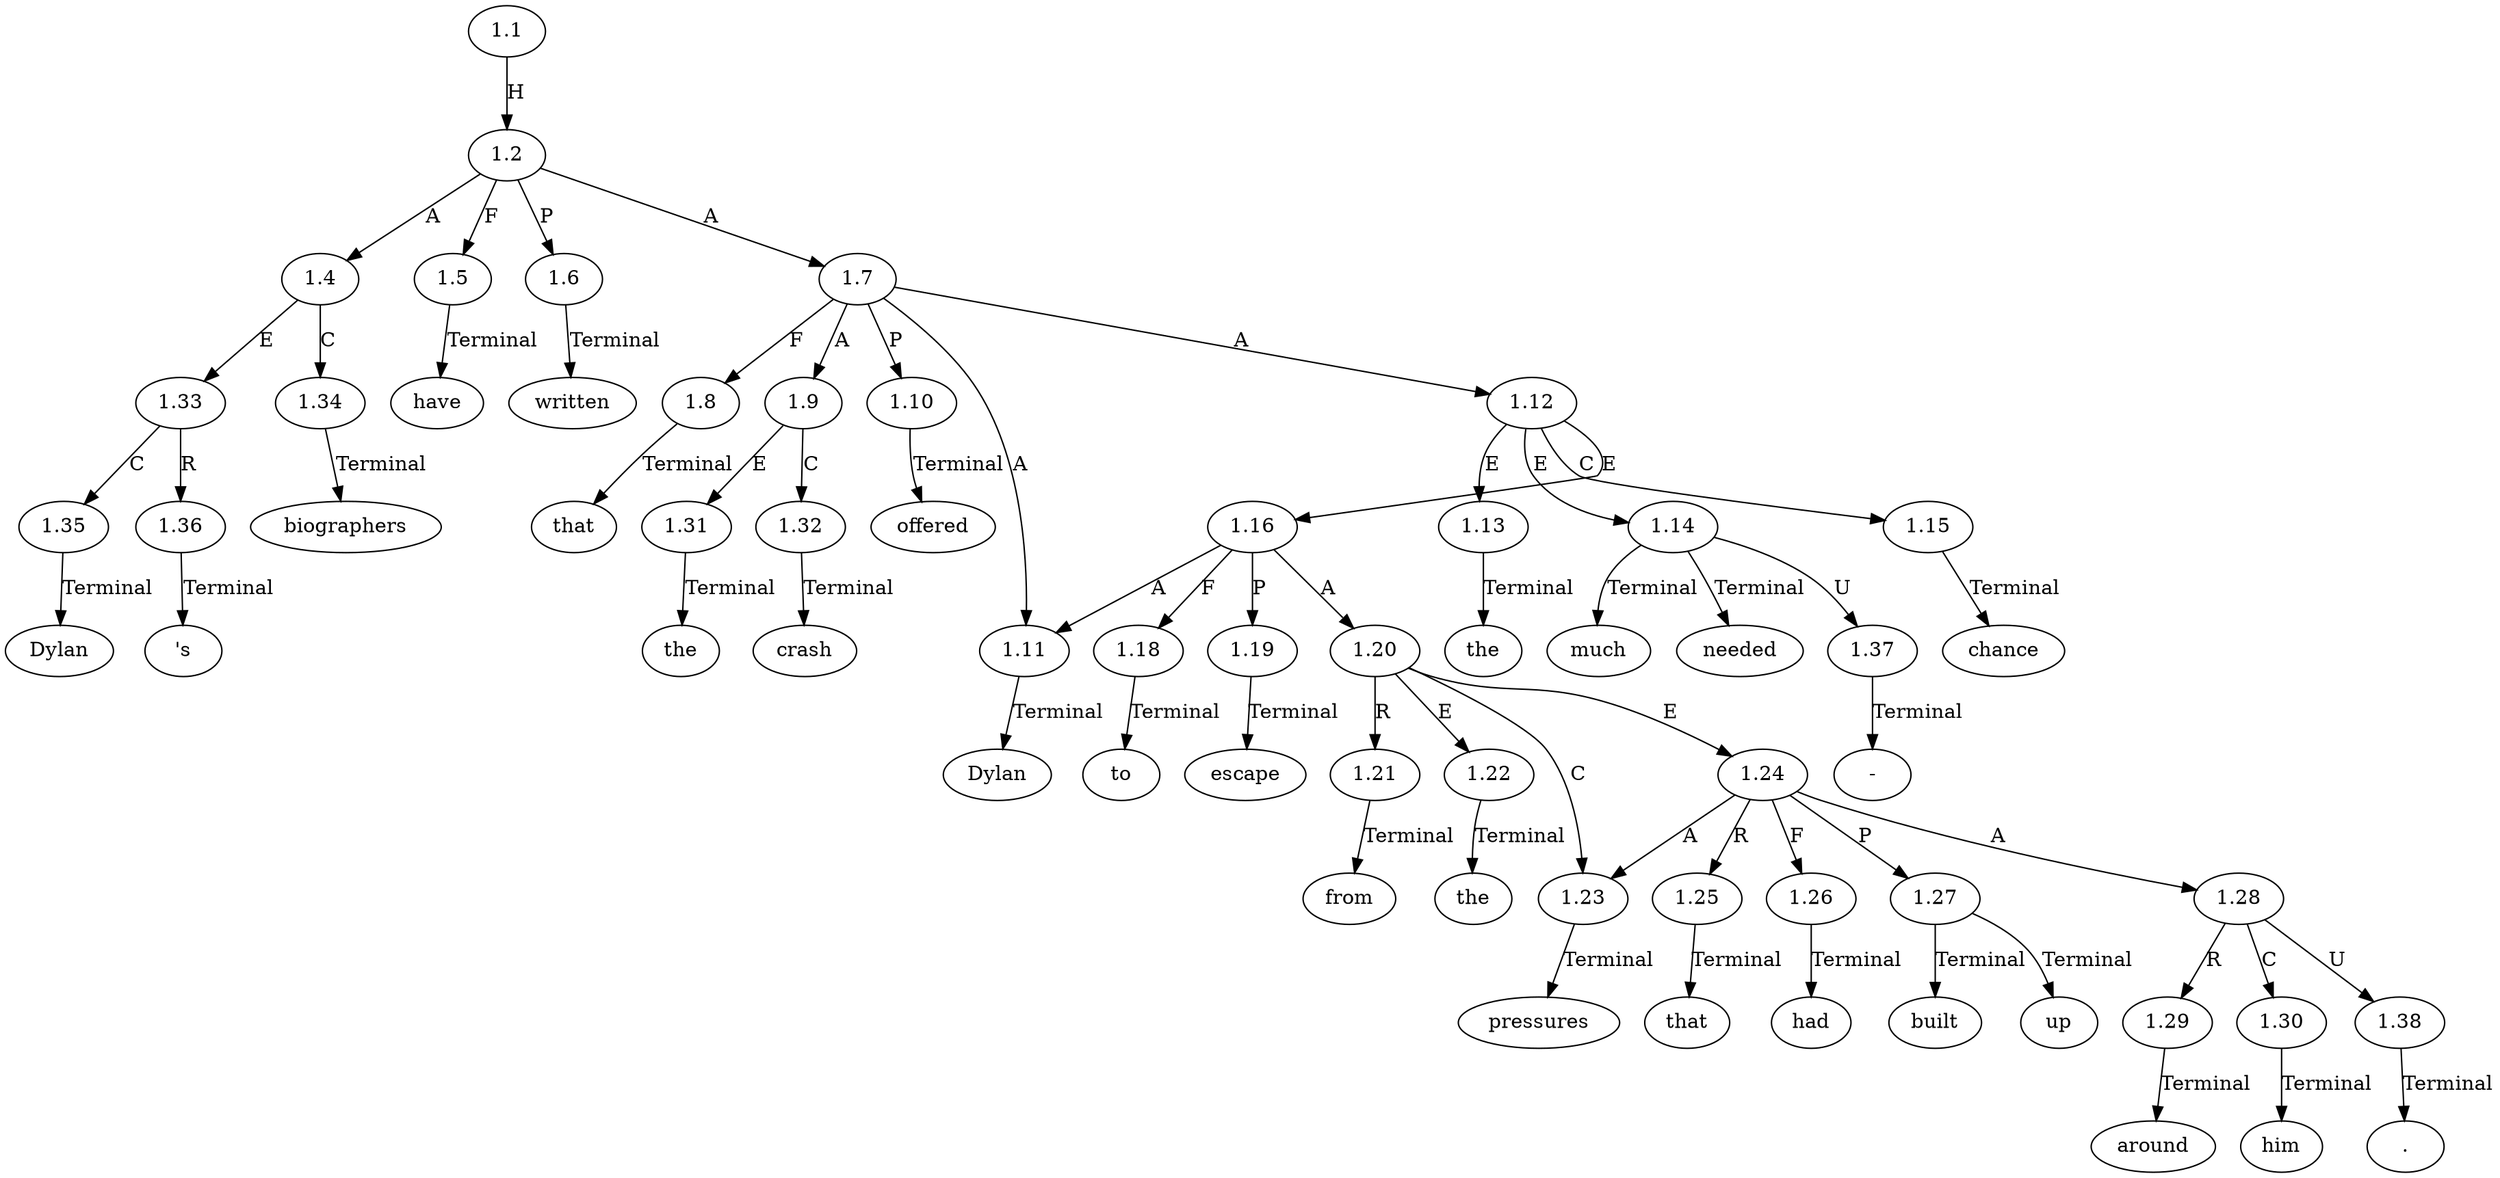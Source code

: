 // Graph
digraph {
	0.1 [label=Dylan ordering=out]
	0.10 [label=Dylan ordering=out]
	0.11 [label=the ordering=out]
	0.12 [label=much ordering=out]
	0.13 [label="-" ordering=out]
	0.14 [label=needed ordering=out]
	0.15 [label=chance ordering=out]
	0.16 [label=to ordering=out]
	0.17 [label=escape ordering=out]
	0.18 [label=from ordering=out]
	0.19 [label=the ordering=out]
	0.2 [label="'s" ordering=out]
	0.20 [label=pressures ordering=out]
	0.21 [label=that ordering=out]
	0.22 [label=had ordering=out]
	0.23 [label=built ordering=out]
	0.24 [label=up ordering=out]
	0.25 [label=around ordering=out]
	0.26 [label=him ordering=out]
	0.27 [label="." ordering=out]
	0.3 [label=biographers ordering=out]
	0.4 [label=have ordering=out]
	0.5 [label=written ordering=out]
	0.6 [label=that ordering=out]
	0.7 [label=the ordering=out]
	0.8 [label=crash ordering=out]
	0.9 [label=offered ordering=out]
	1.1 [label=1.1 ordering=out]
	1.2 [label=1.2 ordering=out]
	1.4 [label=1.4 ordering=out]
	1.5 [label=1.5 ordering=out]
	1.6 [label=1.6 ordering=out]
	1.7 [label=1.7 ordering=out]
	1.8 [label=1.8 ordering=out]
	1.9 [label=1.9 ordering=out]
	1.10 [label=1.10 ordering=out]
	1.11 [label=1.11 ordering=out]
	1.12 [label=1.12 ordering=out]
	1.13 [label=1.13 ordering=out]
	1.14 [label=1.14 ordering=out]
	1.15 [label=1.15 ordering=out]
	1.16 [label=1.16 ordering=out]
	1.18 [label=1.18 ordering=out]
	1.19 [label=1.19 ordering=out]
	1.20 [label=1.20 ordering=out]
	1.21 [label=1.21 ordering=out]
	1.22 [label=1.22 ordering=out]
	1.23 [label=1.23 ordering=out]
	1.24 [label=1.24 ordering=out]
	1.25 [label=1.25 ordering=out]
	1.26 [label=1.26 ordering=out]
	1.27 [label=1.27 ordering=out]
	1.28 [label=1.28 ordering=out]
	1.29 [label=1.29 ordering=out]
	1.30 [label=1.30 ordering=out]
	1.31 [label=1.31 ordering=out]
	1.32 [label=1.32 ordering=out]
	1.33 [label=1.33 ordering=out]
	1.34 [label=1.34 ordering=out]
	1.35 [label=1.35 ordering=out]
	1.36 [label=1.36 ordering=out]
	1.37 [label=1.37 ordering=out]
	1.38 [label=1.38 ordering=out]
	1.1 -> 1.2 [label=H ordering=out]
	1.2 -> 1.4 [label=A ordering=out]
	1.2 -> 1.5 [label=F ordering=out]
	1.2 -> 1.6 [label=P ordering=out]
	1.2 -> 1.7 [label=A ordering=out]
	1.4 -> 1.33 [label=E ordering=out]
	1.4 -> 1.34 [label=C ordering=out]
	1.5 -> 0.4 [label=Terminal ordering=out]
	1.6 -> 0.5 [label=Terminal ordering=out]
	1.7 -> 1.8 [label=F ordering=out]
	1.7 -> 1.9 [label=A ordering=out]
	1.7 -> 1.10 [label=P ordering=out]
	1.7 -> 1.11 [label=A ordering=out]
	1.7 -> 1.12 [label=A ordering=out]
	1.8 -> 0.6 [label=Terminal ordering=out]
	1.9 -> 1.31 [label=E ordering=out]
	1.9 -> 1.32 [label=C ordering=out]
	1.10 -> 0.9 [label=Terminal ordering=out]
	1.11 -> 0.10 [label=Terminal ordering=out]
	1.12 -> 1.13 [label=E ordering=out]
	1.12 -> 1.14 [label=E ordering=out]
	1.12 -> 1.15 [label=C ordering=out]
	1.12 -> 1.16 [label=E ordering=out]
	1.13 -> 0.11 [label=Terminal ordering=out]
	1.14 -> 0.12 [label=Terminal ordering=out]
	1.14 -> 0.14 [label=Terminal ordering=out]
	1.14 -> 1.37 [label=U ordering=out]
	1.15 -> 0.15 [label=Terminal ordering=out]
	1.16 -> 1.11 [label=A ordering=out]
	1.16 -> 1.18 [label=F ordering=out]
	1.16 -> 1.19 [label=P ordering=out]
	1.16 -> 1.20 [label=A ordering=out]
	1.18 -> 0.16 [label=Terminal ordering=out]
	1.19 -> 0.17 [label=Terminal ordering=out]
	1.20 -> 1.21 [label=R ordering=out]
	1.20 -> 1.22 [label=E ordering=out]
	1.20 -> 1.23 [label=C ordering=out]
	1.20 -> 1.24 [label=E ordering=out]
	1.21 -> 0.18 [label=Terminal ordering=out]
	1.22 -> 0.19 [label=Terminal ordering=out]
	1.23 -> 0.20 [label=Terminal ordering=out]
	1.24 -> 1.23 [label=A ordering=out]
	1.24 -> 1.25 [label=R ordering=out]
	1.24 -> 1.26 [label=F ordering=out]
	1.24 -> 1.27 [label=P ordering=out]
	1.24 -> 1.28 [label=A ordering=out]
	1.25 -> 0.21 [label=Terminal ordering=out]
	1.26 -> 0.22 [label=Terminal ordering=out]
	1.27 -> 0.23 [label=Terminal ordering=out]
	1.27 -> 0.24 [label=Terminal ordering=out]
	1.28 -> 1.29 [label=R ordering=out]
	1.28 -> 1.30 [label=C ordering=out]
	1.28 -> 1.38 [label=U ordering=out]
	1.29 -> 0.25 [label=Terminal ordering=out]
	1.30 -> 0.26 [label=Terminal ordering=out]
	1.31 -> 0.7 [label=Terminal ordering=out]
	1.32 -> 0.8 [label=Terminal ordering=out]
	1.33 -> 1.35 [label=C ordering=out]
	1.33 -> 1.36 [label=R ordering=out]
	1.34 -> 0.3 [label=Terminal ordering=out]
	1.35 -> 0.1 [label=Terminal ordering=out]
	1.36 -> 0.2 [label=Terminal ordering=out]
	1.37 -> 0.13 [label=Terminal ordering=out]
	1.38 -> 0.27 [label=Terminal ordering=out]
}
